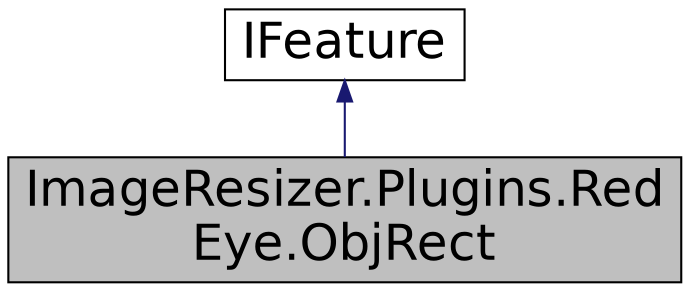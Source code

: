 digraph "ImageResizer.Plugins.RedEye.ObjRect"
{
  edge [fontname="Helvetica",fontsize="24",labelfontname="Helvetica",labelfontsize="24"];
  node [fontname="Helvetica",fontsize="24",shape=record];
  Node1 [label="ImageResizer.Plugins.Red\lEye.ObjRect",height=0.2,width=0.4,color="black", fillcolor="grey75", style="filled" fontcolor="black"];
  Node2 -> Node1 [dir="back",color="midnightblue",fontsize="24",style="solid",fontname="Helvetica"];
  Node2 [label="IFeature",height=0.2,width=0.4,color="black", fillcolor="white", style="filled",URL="$interface_image_resizer_1_1_plugins_1_1_faces_1_1_i_feature.html",tooltip="Represents a detected feature, such as a face, eye, or eye pair "];
}
